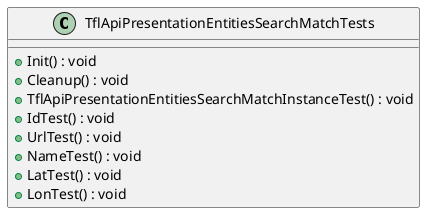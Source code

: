 @startuml
class TflApiPresentationEntitiesSearchMatchTests {
    + Init() : void
    + Cleanup() : void
    + TflApiPresentationEntitiesSearchMatchInstanceTest() : void
    + IdTest() : void
    + UrlTest() : void
    + NameTest() : void
    + LatTest() : void
    + LonTest() : void
}
@enduml
